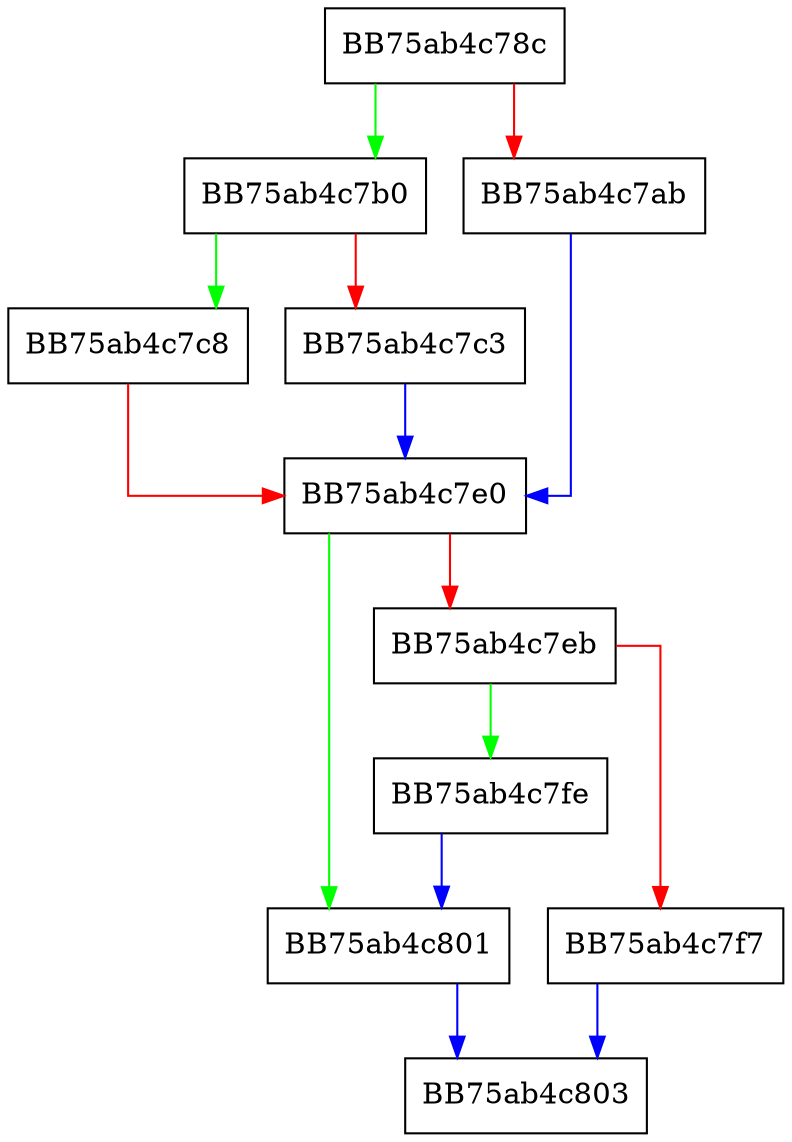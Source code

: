 digraph changeTempStorage {
  node [shape="box"];
  graph [splines=ortho];
  BB75ab4c78c -> BB75ab4c7b0 [color="green"];
  BB75ab4c78c -> BB75ab4c7ab [color="red"];
  BB75ab4c7ab -> BB75ab4c7e0 [color="blue"];
  BB75ab4c7b0 -> BB75ab4c7c8 [color="green"];
  BB75ab4c7b0 -> BB75ab4c7c3 [color="red"];
  BB75ab4c7c3 -> BB75ab4c7e0 [color="blue"];
  BB75ab4c7c8 -> BB75ab4c7e0 [color="red"];
  BB75ab4c7e0 -> BB75ab4c801 [color="green"];
  BB75ab4c7e0 -> BB75ab4c7eb [color="red"];
  BB75ab4c7eb -> BB75ab4c7fe [color="green"];
  BB75ab4c7eb -> BB75ab4c7f7 [color="red"];
  BB75ab4c7f7 -> BB75ab4c803 [color="blue"];
  BB75ab4c7fe -> BB75ab4c801 [color="blue"];
  BB75ab4c801 -> BB75ab4c803 [color="blue"];
}
